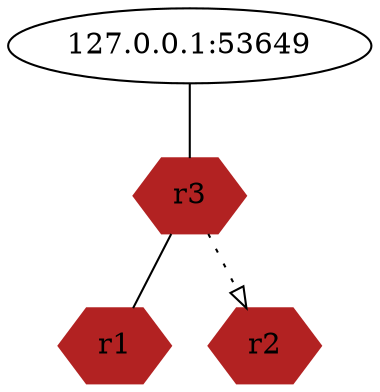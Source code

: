 strict digraph r3
{
r3[shape=hexagon color=firebrick style=filled]
r1[shape=hexagon color=firebrick style=filled]
r3->r1[dir=none]
"127.0.0.1:53649"->r3[dir=none]
r2[shape=hexagon color=firebrick style=filled]
r3->r2[style=dotted arrowhead=o]
}
